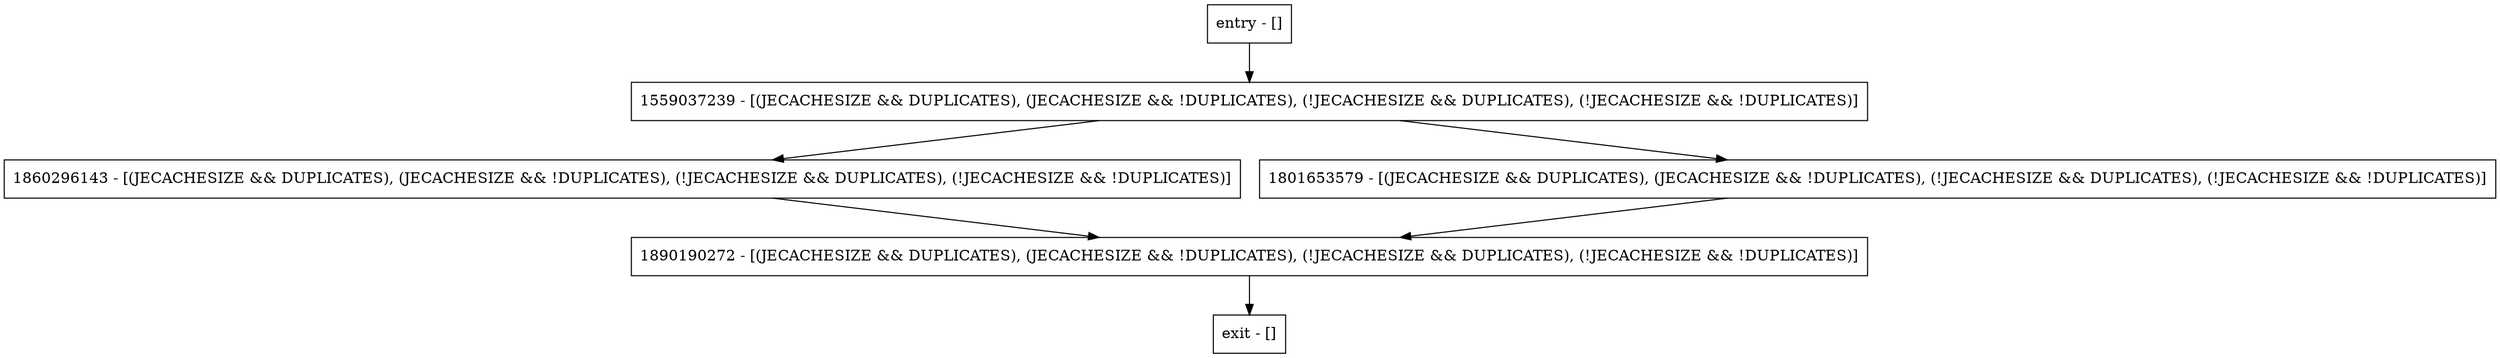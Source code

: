 digraph getUtilizationRepairDone {
node [shape=record];
1559037239 [label="1559037239 - [(JECACHESIZE && DUPLICATES), (JECACHESIZE && !DUPLICATES), (!JECACHESIZE && DUPLICATES), (!JECACHESIZE && !DUPLICATES)]"];
entry [label="entry - []"];
exit [label="exit - []"];
1860296143 [label="1860296143 - [(JECACHESIZE && DUPLICATES), (JECACHESIZE && !DUPLICATES), (!JECACHESIZE && DUPLICATES), (!JECACHESIZE && !DUPLICATES)]"];
1801653579 [label="1801653579 - [(JECACHESIZE && DUPLICATES), (JECACHESIZE && !DUPLICATES), (!JECACHESIZE && DUPLICATES), (!JECACHESIZE && !DUPLICATES)]"];
1890190272 [label="1890190272 - [(JECACHESIZE && DUPLICATES), (JECACHESIZE && !DUPLICATES), (!JECACHESIZE && DUPLICATES), (!JECACHESIZE && !DUPLICATES)]"];
entry;
exit;
1559037239 -> 1860296143;
1559037239 -> 1801653579;
entry -> 1559037239;
1860296143 -> 1890190272;
1801653579 -> 1890190272;
1890190272 -> exit;
}
